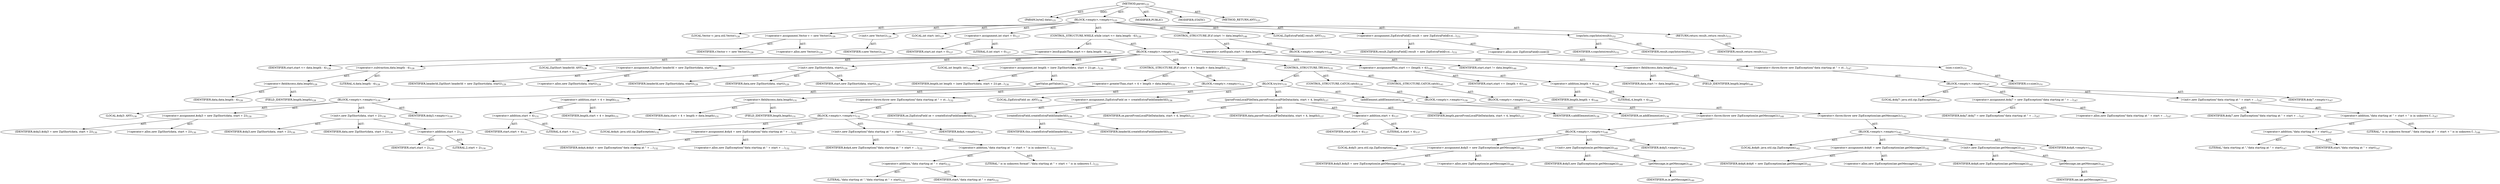 digraph "parse" {  
"111669149698" [label = <(METHOD,parse)<SUB>125</SUB>> ]
"115964116994" [label = <(PARAM,byte[] data)<SUB>125</SUB>> ]
"25769803786" [label = <(BLOCK,&lt;empty&gt;,&lt;empty&gt;)<SUB>125</SUB>> ]
"94489280518" [label = <(LOCAL,Vector v: java.util.Vector)<SUB>126</SUB>> ]
"30064771104" [label = <(&lt;operator&gt;.assignment,Vector v = new Vector())<SUB>126</SUB>> ]
"68719476761" [label = <(IDENTIFIER,v,Vector v = new Vector())<SUB>126</SUB>> ]
"30064771105" [label = <(&lt;operator&gt;.alloc,new Vector())<SUB>126</SUB>> ]
"30064771106" [label = <(&lt;init&gt;,new Vector())<SUB>126</SUB>> ]
"68719476762" [label = <(IDENTIFIER,v,new Vector())<SUB>126</SUB>> ]
"94489280519" [label = <(LOCAL,int start: int)<SUB>127</SUB>> ]
"30064771107" [label = <(&lt;operator&gt;.assignment,int start = 0)<SUB>127</SUB>> ]
"68719476763" [label = <(IDENTIFIER,start,int start = 0)<SUB>127</SUB>> ]
"90194313220" [label = <(LITERAL,0,int start = 0)<SUB>127</SUB>> ]
"47244640261" [label = <(CONTROL_STRUCTURE,WHILE,while (start &lt;= data.length - 4))<SUB>128</SUB>> ]
"30064771108" [label = <(&lt;operator&gt;.lessEqualsThan,start &lt;= data.length - 4)<SUB>128</SUB>> ]
"68719476764" [label = <(IDENTIFIER,start,start &lt;= data.length - 4)<SUB>128</SUB>> ]
"30064771109" [label = <(&lt;operator&gt;.subtraction,data.length - 4)<SUB>128</SUB>> ]
"30064771110" [label = <(&lt;operator&gt;.fieldAccess,data.length)<SUB>128</SUB>> ]
"68719476765" [label = <(IDENTIFIER,data,data.length - 4)<SUB>128</SUB>> ]
"55834574850" [label = <(FIELD_IDENTIFIER,length,length)<SUB>128</SUB>> ]
"90194313221" [label = <(LITERAL,4,data.length - 4)<SUB>128</SUB>> ]
"25769803787" [label = <(BLOCK,&lt;empty&gt;,&lt;empty&gt;)<SUB>128</SUB>> ]
"94489280520" [label = <(LOCAL,ZipShort headerId: ANY)<SUB>129</SUB>> ]
"30064771111" [label = <(&lt;operator&gt;.assignment,ZipShort headerId = new ZipShort(data, start))<SUB>129</SUB>> ]
"68719476766" [label = <(IDENTIFIER,headerId,ZipShort headerId = new ZipShort(data, start))<SUB>129</SUB>> ]
"30064771112" [label = <(&lt;operator&gt;.alloc,new ZipShort(data, start))<SUB>129</SUB>> ]
"30064771113" [label = <(&lt;init&gt;,new ZipShort(data, start))<SUB>129</SUB>> ]
"68719476767" [label = <(IDENTIFIER,headerId,new ZipShort(data, start))<SUB>129</SUB>> ]
"68719476768" [label = <(IDENTIFIER,data,new ZipShort(data, start))<SUB>129</SUB>> ]
"68719476769" [label = <(IDENTIFIER,start,new ZipShort(data, start))<SUB>129</SUB>> ]
"94489280521" [label = <(LOCAL,int length: int)<SUB>130</SUB>> ]
"30064771114" [label = <(&lt;operator&gt;.assignment,int length = (new ZipShort(data, start + 2)).ge...)<SUB>130</SUB>> ]
"68719476770" [label = <(IDENTIFIER,length,int length = (new ZipShort(data, start + 2)).ge...)<SUB>130</SUB>> ]
"30064771115" [label = <(getValue,getValue())<SUB>130</SUB>> ]
"25769803788" [label = <(BLOCK,&lt;empty&gt;,&lt;empty&gt;)<SUB>130</SUB>> ]
"94489280522" [label = <(LOCAL,$obj3: ANY)<SUB>130</SUB>> ]
"30064771116" [label = <(&lt;operator&gt;.assignment,$obj3 = new ZipShort(data, start + 2))<SUB>130</SUB>> ]
"68719476771" [label = <(IDENTIFIER,$obj3,$obj3 = new ZipShort(data, start + 2))<SUB>130</SUB>> ]
"30064771117" [label = <(&lt;operator&gt;.alloc,new ZipShort(data, start + 2))<SUB>130</SUB>> ]
"30064771118" [label = <(&lt;init&gt;,new ZipShort(data, start + 2))<SUB>130</SUB>> ]
"68719476772" [label = <(IDENTIFIER,$obj3,new ZipShort(data, start + 2))<SUB>130</SUB>> ]
"68719476773" [label = <(IDENTIFIER,data,new ZipShort(data, start + 2))<SUB>130</SUB>> ]
"30064771119" [label = <(&lt;operator&gt;.addition,start + 2)<SUB>130</SUB>> ]
"68719476774" [label = <(IDENTIFIER,start,start + 2)<SUB>130</SUB>> ]
"90194313222" [label = <(LITERAL,2,start + 2)<SUB>130</SUB>> ]
"68719476775" [label = <(IDENTIFIER,$obj3,&lt;empty&gt;)<SUB>130</SUB>> ]
"47244640262" [label = <(CONTROL_STRUCTURE,IF,if (start + 4 + length &gt; data.length))<SUB>131</SUB>> ]
"30064771120" [label = <(&lt;operator&gt;.greaterThan,start + 4 + length &gt; data.length)<SUB>131</SUB>> ]
"30064771121" [label = <(&lt;operator&gt;.addition,start + 4 + length)<SUB>131</SUB>> ]
"30064771122" [label = <(&lt;operator&gt;.addition,start + 4)<SUB>131</SUB>> ]
"68719476776" [label = <(IDENTIFIER,start,start + 4)<SUB>131</SUB>> ]
"90194313223" [label = <(LITERAL,4,start + 4)<SUB>131</SUB>> ]
"68719476777" [label = <(IDENTIFIER,length,start + 4 + length)<SUB>131</SUB>> ]
"30064771123" [label = <(&lt;operator&gt;.fieldAccess,data.length)<SUB>131</SUB>> ]
"68719476778" [label = <(IDENTIFIER,data,start + 4 + length &gt; data.length)<SUB>131</SUB>> ]
"55834574851" [label = <(FIELD_IDENTIFIER,length,length)<SUB>131</SUB>> ]
"25769803789" [label = <(BLOCK,&lt;empty&gt;,&lt;empty&gt;)<SUB>131</SUB>> ]
"30064771124" [label = <(&lt;operator&gt;.throw,throw new ZipException(&quot;data starting at &quot; + st...)<SUB>132</SUB>> ]
"25769803790" [label = <(BLOCK,&lt;empty&gt;,&lt;empty&gt;)<SUB>132</SUB>> ]
"94489280523" [label = <(LOCAL,$obj4: java.util.zip.ZipException)<SUB>132</SUB>> ]
"30064771125" [label = <(&lt;operator&gt;.assignment,$obj4 = new ZipException(&quot;data starting at &quot; + ...)<SUB>132</SUB>> ]
"68719476779" [label = <(IDENTIFIER,$obj4,$obj4 = new ZipException(&quot;data starting at &quot; + ...)<SUB>132</SUB>> ]
"30064771126" [label = <(&lt;operator&gt;.alloc,new ZipException(&quot;data starting at &quot; + start + ...)<SUB>132</SUB>> ]
"30064771127" [label = <(&lt;init&gt;,new ZipException(&quot;data starting at &quot; + start + ...)<SUB>132</SUB>> ]
"68719476780" [label = <(IDENTIFIER,$obj4,new ZipException(&quot;data starting at &quot; + start + ...)<SUB>132</SUB>> ]
"30064771128" [label = <(&lt;operator&gt;.addition,&quot;data starting at &quot; + start + &quot; is in unknown f...)<SUB>132</SUB>> ]
"30064771129" [label = <(&lt;operator&gt;.addition,&quot;data starting at &quot; + start)<SUB>132</SUB>> ]
"90194313224" [label = <(LITERAL,&quot;data starting at &quot;,&quot;data starting at &quot; + start)<SUB>132</SUB>> ]
"68719476781" [label = <(IDENTIFIER,start,&quot;data starting at &quot; + start)<SUB>132</SUB>> ]
"90194313225" [label = <(LITERAL,&quot; is in unknown format&quot;,&quot;data starting at &quot; + start + &quot; is in unknown f...)<SUB>133</SUB>> ]
"68719476782" [label = <(IDENTIFIER,$obj4,&lt;empty&gt;)<SUB>132</SUB>> ]
"47244640263" [label = <(CONTROL_STRUCTURE,TRY,try)<SUB>135</SUB>> ]
"25769803791" [label = <(BLOCK,try,try)<SUB>135</SUB>> ]
"94489280524" [label = <(LOCAL,ZipExtraField ze: ANY)<SUB>136</SUB>> ]
"30064771130" [label = <(&lt;operator&gt;.assignment,ZipExtraField ze = createExtraField(headerId))<SUB>136</SUB>> ]
"68719476783" [label = <(IDENTIFIER,ze,ZipExtraField ze = createExtraField(headerId))<SUB>136</SUB>> ]
"30064771131" [label = <(createExtraField,createExtraField(headerId))<SUB>136</SUB>> ]
"68719476784" [label = <(IDENTIFIER,this,createExtraField(headerId))<SUB>136</SUB>> ]
"68719476785" [label = <(IDENTIFIER,headerId,createExtraField(headerId))<SUB>136</SUB>> ]
"30064771132" [label = <(parseFromLocalFileData,parseFromLocalFileData(data, start + 4, length))<SUB>137</SUB>> ]
"68719476786" [label = <(IDENTIFIER,ze,parseFromLocalFileData(data, start + 4, length))<SUB>137</SUB>> ]
"68719476787" [label = <(IDENTIFIER,data,parseFromLocalFileData(data, start + 4, length))<SUB>137</SUB>> ]
"30064771133" [label = <(&lt;operator&gt;.addition,start + 4)<SUB>137</SUB>> ]
"68719476788" [label = <(IDENTIFIER,start,start + 4)<SUB>137</SUB>> ]
"90194313226" [label = <(LITERAL,4,start + 4)<SUB>137</SUB>> ]
"68719476789" [label = <(IDENTIFIER,length,parseFromLocalFileData(data, start + 4, length))<SUB>137</SUB>> ]
"30064771134" [label = <(addElement,addElement(ze))<SUB>138</SUB>> ]
"68719476790" [label = <(IDENTIFIER,v,addElement(ze))<SUB>138</SUB>> ]
"68719476791" [label = <(IDENTIFIER,ze,addElement(ze))<SUB>138</SUB>> ]
"47244640264" [label = <(CONTROL_STRUCTURE,CATCH,catch)<SUB>139</SUB>> ]
"25769803792" [label = <(BLOCK,&lt;empty&gt;,&lt;empty&gt;)<SUB>139</SUB>> ]
"30064771135" [label = <(&lt;operator&gt;.throw,throw new ZipException(ie.getMessage());)<SUB>140</SUB>> ]
"25769803793" [label = <(BLOCK,&lt;empty&gt;,&lt;empty&gt;)<SUB>140</SUB>> ]
"94489280525" [label = <(LOCAL,$obj5: java.util.zip.ZipException)<SUB>140</SUB>> ]
"30064771136" [label = <(&lt;operator&gt;.assignment,$obj5 = new ZipException(ie.getMessage()))<SUB>140</SUB>> ]
"68719476792" [label = <(IDENTIFIER,$obj5,$obj5 = new ZipException(ie.getMessage()))<SUB>140</SUB>> ]
"30064771137" [label = <(&lt;operator&gt;.alloc,new ZipException(ie.getMessage()))<SUB>140</SUB>> ]
"30064771138" [label = <(&lt;init&gt;,new ZipException(ie.getMessage()))<SUB>140</SUB>> ]
"68719476793" [label = <(IDENTIFIER,$obj5,new ZipException(ie.getMessage()))<SUB>140</SUB>> ]
"30064771139" [label = <(getMessage,ie.getMessage())<SUB>140</SUB>> ]
"68719476794" [label = <(IDENTIFIER,ie,ie.getMessage())<SUB>140</SUB>> ]
"68719476795" [label = <(IDENTIFIER,$obj5,&lt;empty&gt;)<SUB>140</SUB>> ]
"47244640265" [label = <(CONTROL_STRUCTURE,CATCH,catch)<SUB>141</SUB>> ]
"25769803794" [label = <(BLOCK,&lt;empty&gt;,&lt;empty&gt;)<SUB>141</SUB>> ]
"30064771140" [label = <(&lt;operator&gt;.throw,throw new ZipException(iae.getMessage());)<SUB>142</SUB>> ]
"25769803795" [label = <(BLOCK,&lt;empty&gt;,&lt;empty&gt;)<SUB>142</SUB>> ]
"94489280526" [label = <(LOCAL,$obj6: java.util.zip.ZipException)<SUB>142</SUB>> ]
"30064771141" [label = <(&lt;operator&gt;.assignment,$obj6 = new ZipException(iae.getMessage()))<SUB>142</SUB>> ]
"68719476796" [label = <(IDENTIFIER,$obj6,$obj6 = new ZipException(iae.getMessage()))<SUB>142</SUB>> ]
"30064771142" [label = <(&lt;operator&gt;.alloc,new ZipException(iae.getMessage()))<SUB>142</SUB>> ]
"30064771143" [label = <(&lt;init&gt;,new ZipException(iae.getMessage()))<SUB>142</SUB>> ]
"68719476797" [label = <(IDENTIFIER,$obj6,new ZipException(iae.getMessage()))<SUB>142</SUB>> ]
"30064771144" [label = <(getMessage,iae.getMessage())<SUB>142</SUB>> ]
"68719476798" [label = <(IDENTIFIER,iae,iae.getMessage())<SUB>142</SUB>> ]
"68719476799" [label = <(IDENTIFIER,$obj6,&lt;empty&gt;)<SUB>142</SUB>> ]
"30064771145" [label = <(&lt;operator&gt;.assignmentPlus,start += (length + 4))<SUB>144</SUB>> ]
"68719476800" [label = <(IDENTIFIER,start,start += (length + 4))<SUB>144</SUB>> ]
"30064771146" [label = <(&lt;operator&gt;.addition,length + 4)<SUB>144</SUB>> ]
"68719476801" [label = <(IDENTIFIER,length,length + 4)<SUB>144</SUB>> ]
"90194313227" [label = <(LITERAL,4,length + 4)<SUB>144</SUB>> ]
"47244640266" [label = <(CONTROL_STRUCTURE,IF,if (start != data.length))<SUB>146</SUB>> ]
"30064771147" [label = <(&lt;operator&gt;.notEquals,start != data.length)<SUB>146</SUB>> ]
"68719476802" [label = <(IDENTIFIER,start,start != data.length)<SUB>146</SUB>> ]
"30064771148" [label = <(&lt;operator&gt;.fieldAccess,data.length)<SUB>146</SUB>> ]
"68719476803" [label = <(IDENTIFIER,data,start != data.length)<SUB>146</SUB>> ]
"55834574852" [label = <(FIELD_IDENTIFIER,length,length)<SUB>146</SUB>> ]
"25769803796" [label = <(BLOCK,&lt;empty&gt;,&lt;empty&gt;)<SUB>146</SUB>> ]
"30064771149" [label = <(&lt;operator&gt;.throw,throw new ZipException(&quot;data starting at &quot; + st...)<SUB>147</SUB>> ]
"25769803797" [label = <(BLOCK,&lt;empty&gt;,&lt;empty&gt;)<SUB>147</SUB>> ]
"94489280527" [label = <(LOCAL,$obj7: java.util.zip.ZipException)<SUB>147</SUB>> ]
"30064771150" [label = <(&lt;operator&gt;.assignment,$obj7 = new ZipException(&quot;data starting at &quot; + ...)<SUB>147</SUB>> ]
"68719476804" [label = <(IDENTIFIER,$obj7,$obj7 = new ZipException(&quot;data starting at &quot; + ...)<SUB>147</SUB>> ]
"30064771151" [label = <(&lt;operator&gt;.alloc,new ZipException(&quot;data starting at &quot; + start + ...)<SUB>147</SUB>> ]
"30064771152" [label = <(&lt;init&gt;,new ZipException(&quot;data starting at &quot; + start + ...)<SUB>147</SUB>> ]
"68719476805" [label = <(IDENTIFIER,$obj7,new ZipException(&quot;data starting at &quot; + start + ...)<SUB>147</SUB>> ]
"30064771153" [label = <(&lt;operator&gt;.addition,&quot;data starting at &quot; + start + &quot; is in unknown f...)<SUB>147</SUB>> ]
"30064771154" [label = <(&lt;operator&gt;.addition,&quot;data starting at &quot; + start)<SUB>147</SUB>> ]
"90194313228" [label = <(LITERAL,&quot;data starting at &quot;,&quot;data starting at &quot; + start)<SUB>147</SUB>> ]
"68719476806" [label = <(IDENTIFIER,start,&quot;data starting at &quot; + start)<SUB>147</SUB>> ]
"90194313229" [label = <(LITERAL,&quot; is in unknown format&quot;,&quot;data starting at &quot; + start + &quot; is in unknown f...)<SUB>148</SUB>> ]
"68719476807" [label = <(IDENTIFIER,$obj7,&lt;empty&gt;)<SUB>147</SUB>> ]
"94489280528" [label = <(LOCAL,ZipExtraField[] result: ANY)<SUB>151</SUB>> ]
"30064771155" [label = <(&lt;operator&gt;.assignment,ZipExtraField[] result = new ZipExtraField[v.si...)<SUB>151</SUB>> ]
"68719476808" [label = <(IDENTIFIER,result,ZipExtraField[] result = new ZipExtraField[v.si...)<SUB>151</SUB>> ]
"30064771156" [label = <(&lt;operator&gt;.alloc,new ZipExtraField[v.size()])> ]
"30064771157" [label = <(size,v.size())<SUB>151</SUB>> ]
"68719476809" [label = <(IDENTIFIER,v,v.size())<SUB>151</SUB>> ]
"30064771158" [label = <(copyInto,copyInto(result))<SUB>152</SUB>> ]
"68719476810" [label = <(IDENTIFIER,v,copyInto(result))<SUB>152</SUB>> ]
"68719476811" [label = <(IDENTIFIER,result,copyInto(result))<SUB>152</SUB>> ]
"146028888066" [label = <(RETURN,return result;,return result;)<SUB>153</SUB>> ]
"68719476812" [label = <(IDENTIFIER,result,return result;)<SUB>153</SUB>> ]
"133143986182" [label = <(MODIFIER,PUBLIC)> ]
"133143986183" [label = <(MODIFIER,STATIC)> ]
"128849018882" [label = <(METHOD_RETURN,ANY)<SUB>125</SUB>> ]
  "111669149698" -> "115964116994"  [ label = "AST: "] 
  "111669149698" -> "25769803786"  [ label = "AST: "] 
  "111669149698" -> "133143986182"  [ label = "AST: "] 
  "111669149698" -> "133143986183"  [ label = "AST: "] 
  "111669149698" -> "128849018882"  [ label = "AST: "] 
  "25769803786" -> "94489280518"  [ label = "AST: "] 
  "25769803786" -> "30064771104"  [ label = "AST: "] 
  "25769803786" -> "30064771106"  [ label = "AST: "] 
  "25769803786" -> "94489280519"  [ label = "AST: "] 
  "25769803786" -> "30064771107"  [ label = "AST: "] 
  "25769803786" -> "47244640261"  [ label = "AST: "] 
  "25769803786" -> "47244640266"  [ label = "AST: "] 
  "25769803786" -> "94489280528"  [ label = "AST: "] 
  "25769803786" -> "30064771155"  [ label = "AST: "] 
  "25769803786" -> "30064771158"  [ label = "AST: "] 
  "25769803786" -> "146028888066"  [ label = "AST: "] 
  "30064771104" -> "68719476761"  [ label = "AST: "] 
  "30064771104" -> "30064771105"  [ label = "AST: "] 
  "30064771106" -> "68719476762"  [ label = "AST: "] 
  "30064771107" -> "68719476763"  [ label = "AST: "] 
  "30064771107" -> "90194313220"  [ label = "AST: "] 
  "47244640261" -> "30064771108"  [ label = "AST: "] 
  "47244640261" -> "25769803787"  [ label = "AST: "] 
  "30064771108" -> "68719476764"  [ label = "AST: "] 
  "30064771108" -> "30064771109"  [ label = "AST: "] 
  "30064771109" -> "30064771110"  [ label = "AST: "] 
  "30064771109" -> "90194313221"  [ label = "AST: "] 
  "30064771110" -> "68719476765"  [ label = "AST: "] 
  "30064771110" -> "55834574850"  [ label = "AST: "] 
  "25769803787" -> "94489280520"  [ label = "AST: "] 
  "25769803787" -> "30064771111"  [ label = "AST: "] 
  "25769803787" -> "30064771113"  [ label = "AST: "] 
  "25769803787" -> "94489280521"  [ label = "AST: "] 
  "25769803787" -> "30064771114"  [ label = "AST: "] 
  "25769803787" -> "47244640262"  [ label = "AST: "] 
  "25769803787" -> "47244640263"  [ label = "AST: "] 
  "25769803787" -> "30064771145"  [ label = "AST: "] 
  "30064771111" -> "68719476766"  [ label = "AST: "] 
  "30064771111" -> "30064771112"  [ label = "AST: "] 
  "30064771113" -> "68719476767"  [ label = "AST: "] 
  "30064771113" -> "68719476768"  [ label = "AST: "] 
  "30064771113" -> "68719476769"  [ label = "AST: "] 
  "30064771114" -> "68719476770"  [ label = "AST: "] 
  "30064771114" -> "30064771115"  [ label = "AST: "] 
  "30064771115" -> "25769803788"  [ label = "AST: "] 
  "25769803788" -> "94489280522"  [ label = "AST: "] 
  "25769803788" -> "30064771116"  [ label = "AST: "] 
  "25769803788" -> "30064771118"  [ label = "AST: "] 
  "25769803788" -> "68719476775"  [ label = "AST: "] 
  "30064771116" -> "68719476771"  [ label = "AST: "] 
  "30064771116" -> "30064771117"  [ label = "AST: "] 
  "30064771118" -> "68719476772"  [ label = "AST: "] 
  "30064771118" -> "68719476773"  [ label = "AST: "] 
  "30064771118" -> "30064771119"  [ label = "AST: "] 
  "30064771119" -> "68719476774"  [ label = "AST: "] 
  "30064771119" -> "90194313222"  [ label = "AST: "] 
  "47244640262" -> "30064771120"  [ label = "AST: "] 
  "47244640262" -> "25769803789"  [ label = "AST: "] 
  "30064771120" -> "30064771121"  [ label = "AST: "] 
  "30064771120" -> "30064771123"  [ label = "AST: "] 
  "30064771121" -> "30064771122"  [ label = "AST: "] 
  "30064771121" -> "68719476777"  [ label = "AST: "] 
  "30064771122" -> "68719476776"  [ label = "AST: "] 
  "30064771122" -> "90194313223"  [ label = "AST: "] 
  "30064771123" -> "68719476778"  [ label = "AST: "] 
  "30064771123" -> "55834574851"  [ label = "AST: "] 
  "25769803789" -> "30064771124"  [ label = "AST: "] 
  "30064771124" -> "25769803790"  [ label = "AST: "] 
  "25769803790" -> "94489280523"  [ label = "AST: "] 
  "25769803790" -> "30064771125"  [ label = "AST: "] 
  "25769803790" -> "30064771127"  [ label = "AST: "] 
  "25769803790" -> "68719476782"  [ label = "AST: "] 
  "30064771125" -> "68719476779"  [ label = "AST: "] 
  "30064771125" -> "30064771126"  [ label = "AST: "] 
  "30064771127" -> "68719476780"  [ label = "AST: "] 
  "30064771127" -> "30064771128"  [ label = "AST: "] 
  "30064771128" -> "30064771129"  [ label = "AST: "] 
  "30064771128" -> "90194313225"  [ label = "AST: "] 
  "30064771129" -> "90194313224"  [ label = "AST: "] 
  "30064771129" -> "68719476781"  [ label = "AST: "] 
  "47244640263" -> "25769803791"  [ label = "AST: "] 
  "47244640263" -> "47244640264"  [ label = "AST: "] 
  "47244640263" -> "47244640265"  [ label = "AST: "] 
  "25769803791" -> "94489280524"  [ label = "AST: "] 
  "25769803791" -> "30064771130"  [ label = "AST: "] 
  "25769803791" -> "30064771132"  [ label = "AST: "] 
  "25769803791" -> "30064771134"  [ label = "AST: "] 
  "30064771130" -> "68719476783"  [ label = "AST: "] 
  "30064771130" -> "30064771131"  [ label = "AST: "] 
  "30064771131" -> "68719476784"  [ label = "AST: "] 
  "30064771131" -> "68719476785"  [ label = "AST: "] 
  "30064771132" -> "68719476786"  [ label = "AST: "] 
  "30064771132" -> "68719476787"  [ label = "AST: "] 
  "30064771132" -> "30064771133"  [ label = "AST: "] 
  "30064771132" -> "68719476789"  [ label = "AST: "] 
  "30064771133" -> "68719476788"  [ label = "AST: "] 
  "30064771133" -> "90194313226"  [ label = "AST: "] 
  "30064771134" -> "68719476790"  [ label = "AST: "] 
  "30064771134" -> "68719476791"  [ label = "AST: "] 
  "47244640264" -> "25769803792"  [ label = "AST: "] 
  "25769803792" -> "30064771135"  [ label = "AST: "] 
  "30064771135" -> "25769803793"  [ label = "AST: "] 
  "25769803793" -> "94489280525"  [ label = "AST: "] 
  "25769803793" -> "30064771136"  [ label = "AST: "] 
  "25769803793" -> "30064771138"  [ label = "AST: "] 
  "25769803793" -> "68719476795"  [ label = "AST: "] 
  "30064771136" -> "68719476792"  [ label = "AST: "] 
  "30064771136" -> "30064771137"  [ label = "AST: "] 
  "30064771138" -> "68719476793"  [ label = "AST: "] 
  "30064771138" -> "30064771139"  [ label = "AST: "] 
  "30064771139" -> "68719476794"  [ label = "AST: "] 
  "47244640265" -> "25769803794"  [ label = "AST: "] 
  "25769803794" -> "30064771140"  [ label = "AST: "] 
  "30064771140" -> "25769803795"  [ label = "AST: "] 
  "25769803795" -> "94489280526"  [ label = "AST: "] 
  "25769803795" -> "30064771141"  [ label = "AST: "] 
  "25769803795" -> "30064771143"  [ label = "AST: "] 
  "25769803795" -> "68719476799"  [ label = "AST: "] 
  "30064771141" -> "68719476796"  [ label = "AST: "] 
  "30064771141" -> "30064771142"  [ label = "AST: "] 
  "30064771143" -> "68719476797"  [ label = "AST: "] 
  "30064771143" -> "30064771144"  [ label = "AST: "] 
  "30064771144" -> "68719476798"  [ label = "AST: "] 
  "30064771145" -> "68719476800"  [ label = "AST: "] 
  "30064771145" -> "30064771146"  [ label = "AST: "] 
  "30064771146" -> "68719476801"  [ label = "AST: "] 
  "30064771146" -> "90194313227"  [ label = "AST: "] 
  "47244640266" -> "30064771147"  [ label = "AST: "] 
  "47244640266" -> "25769803796"  [ label = "AST: "] 
  "30064771147" -> "68719476802"  [ label = "AST: "] 
  "30064771147" -> "30064771148"  [ label = "AST: "] 
  "30064771148" -> "68719476803"  [ label = "AST: "] 
  "30064771148" -> "55834574852"  [ label = "AST: "] 
  "25769803796" -> "30064771149"  [ label = "AST: "] 
  "30064771149" -> "25769803797"  [ label = "AST: "] 
  "25769803797" -> "94489280527"  [ label = "AST: "] 
  "25769803797" -> "30064771150"  [ label = "AST: "] 
  "25769803797" -> "30064771152"  [ label = "AST: "] 
  "25769803797" -> "68719476807"  [ label = "AST: "] 
  "30064771150" -> "68719476804"  [ label = "AST: "] 
  "30064771150" -> "30064771151"  [ label = "AST: "] 
  "30064771152" -> "68719476805"  [ label = "AST: "] 
  "30064771152" -> "30064771153"  [ label = "AST: "] 
  "30064771153" -> "30064771154"  [ label = "AST: "] 
  "30064771153" -> "90194313229"  [ label = "AST: "] 
  "30064771154" -> "90194313228"  [ label = "AST: "] 
  "30064771154" -> "68719476806"  [ label = "AST: "] 
  "30064771155" -> "68719476808"  [ label = "AST: "] 
  "30064771155" -> "30064771156"  [ label = "AST: "] 
  "30064771156" -> "30064771157"  [ label = "AST: "] 
  "30064771157" -> "68719476809"  [ label = "AST: "] 
  "30064771158" -> "68719476810"  [ label = "AST: "] 
  "30064771158" -> "68719476811"  [ label = "AST: "] 
  "146028888066" -> "68719476812"  [ label = "AST: "] 
  "111669149698" -> "115964116994"  [ label = "DDG: "] 
}
